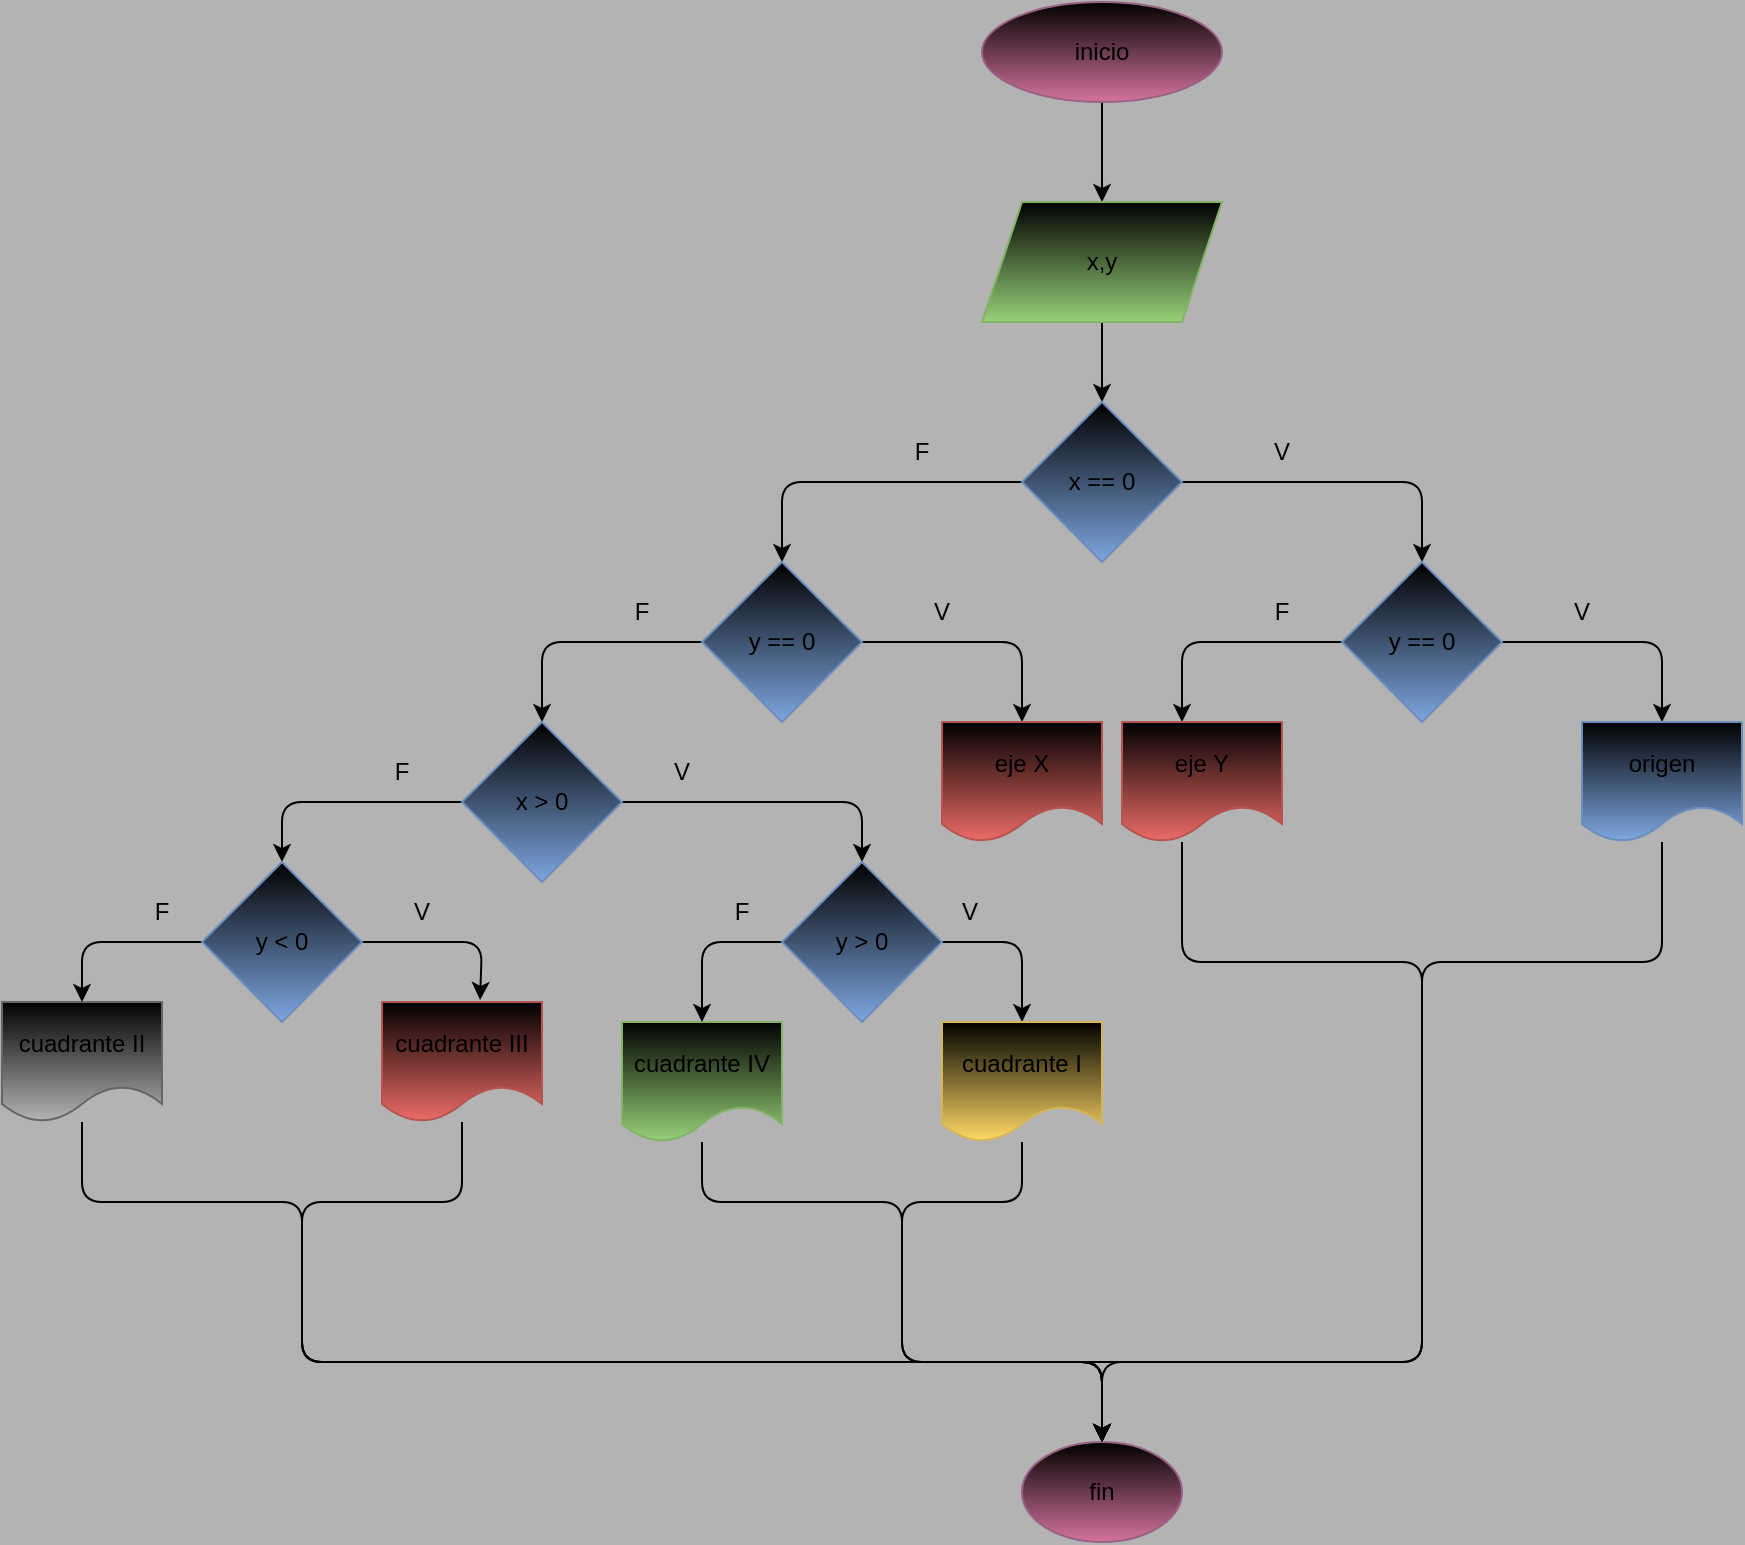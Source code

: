 <mxfile>
    <diagram id="5LquKadr7rG5nD2s-f8d" name="Página-1">
        <mxGraphModel dx="1489" dy="411" grid="1" gridSize="10" guides="1" tooltips="1" connect="1" arrows="1" fold="1" page="1" pageScale="1" pageWidth="827" pageHeight="1169" background="#B3B3B3" math="0" shadow="0">
            <root>
                <mxCell id="0"/>
                <mxCell id="1" parent="0"/>
                <mxCell id="4" style="edgeStyle=none;html=1;entryX=0.5;entryY=0;entryDx=0;entryDy=0;" parent="1" source="2" target="6" edge="1">
                    <mxGeometry relative="1" as="geometry">
                        <mxPoint x="320" y="130" as="targetPoint"/>
                    </mxGeometry>
                </mxCell>
                <mxCell id="2" value="inicio" style="ellipse;whiteSpace=wrap;html=1;fillColor=#000000;gradientColor=#d5739d;strokeColor=#996185;" parent="1" vertex="1">
                    <mxGeometry x="420" y="40" width="120" height="50" as="geometry"/>
                </mxCell>
                <mxCell id="7" style="edgeStyle=none;html=1;entryX=0.5;entryY=0;entryDx=0;entryDy=0;" parent="1" source="6" edge="1">
                    <mxGeometry relative="1" as="geometry">
                        <mxPoint x="480" y="240" as="targetPoint"/>
                    </mxGeometry>
                </mxCell>
                <mxCell id="6" value="x,y" style="shape=parallelogram;perimeter=parallelogramPerimeter;whiteSpace=wrap;html=1;fixedSize=1;fillColor=#000000;gradientColor=#97d077;strokeColor=#82b366;" parent="1" vertex="1">
                    <mxGeometry x="420" y="140" width="120" height="60" as="geometry"/>
                </mxCell>
                <mxCell id="9" style="edgeStyle=none;html=1;" parent="1" edge="1">
                    <mxGeometry relative="1" as="geometry">
                        <mxPoint x="640" y="320" as="targetPoint"/>
                        <mxPoint x="520" y="280" as="sourcePoint"/>
                        <Array as="points">
                            <mxPoint x="640" y="280"/>
                        </Array>
                    </mxGeometry>
                </mxCell>
                <mxCell id="10" style="edgeStyle=none;html=1;" parent="1" edge="1">
                    <mxGeometry relative="1" as="geometry">
                        <mxPoint x="320" y="320" as="targetPoint"/>
                        <mxPoint x="440" y="280" as="sourcePoint"/>
                        <Array as="points">
                            <mxPoint x="320" y="280"/>
                        </Array>
                    </mxGeometry>
                </mxCell>
                <mxCell id="11" value="F" style="text;strokeColor=none;align=center;fillColor=none;html=1;verticalAlign=middle;whiteSpace=wrap;rounded=0;" parent="1" vertex="1">
                    <mxGeometry x="360" y="250" width="60" height="30" as="geometry"/>
                </mxCell>
                <mxCell id="13" value="V" style="text;strokeColor=none;align=center;fillColor=none;html=1;verticalAlign=middle;whiteSpace=wrap;rounded=0;" parent="1" vertex="1">
                    <mxGeometry x="540" y="250" width="60" height="30" as="geometry"/>
                </mxCell>
                <mxCell id="15" style="edgeStyle=none;html=1;" parent="1" edge="1">
                    <mxGeometry relative="1" as="geometry">
                        <mxPoint x="200" y="400" as="targetPoint"/>
                        <mxPoint x="280" y="360" as="sourcePoint"/>
                        <Array as="points">
                            <mxPoint x="200" y="360"/>
                            <mxPoint x="200" y="400"/>
                        </Array>
                    </mxGeometry>
                </mxCell>
                <mxCell id="16" style="edgeStyle=none;html=1;" parent="1" edge="1">
                    <mxGeometry relative="1" as="geometry">
                        <mxPoint x="440" y="400" as="targetPoint"/>
                        <mxPoint x="360" y="360" as="sourcePoint"/>
                        <Array as="points">
                            <mxPoint x="440" y="360"/>
                        </Array>
                    </mxGeometry>
                </mxCell>
                <mxCell id="17" value="F" style="text;strokeColor=none;align=center;fillColor=none;html=1;verticalAlign=middle;whiteSpace=wrap;rounded=0;" parent="1" vertex="1">
                    <mxGeometry x="220" y="330" width="60" height="30" as="geometry"/>
                </mxCell>
                <mxCell id="18" value="V" style="text;strokeColor=none;align=center;fillColor=none;html=1;verticalAlign=middle;whiteSpace=wrap;rounded=0;" parent="1" vertex="1">
                    <mxGeometry x="370" y="330" width="60" height="30" as="geometry"/>
                </mxCell>
                <mxCell id="21" style="edgeStyle=none;html=1;exitX=0;exitY=1;exitDx=0;exitDy=0;entryX=0.5;entryY=0;entryDx=0;entryDy=0;" parent="1" source="23" target="40" edge="1">
                    <mxGeometry relative="1" as="geometry">
                        <mxPoint x="320" y="480" as="targetPoint"/>
                        <Array as="points">
                            <mxPoint x="360" y="440"/>
                        </Array>
                    </mxGeometry>
                </mxCell>
                <mxCell id="23" value="V" style="text;strokeColor=none;align=center;fillColor=none;html=1;verticalAlign=middle;whiteSpace=wrap;rounded=0;" parent="1" vertex="1">
                    <mxGeometry x="240" y="410" width="60" height="30" as="geometry"/>
                </mxCell>
                <mxCell id="31" style="edgeStyle=none;html=1;entryX=0.5;entryY=0;entryDx=0;entryDy=0;" parent="1" source="45" target="32" edge="1">
                    <mxGeometry relative="1" as="geometry">
                        <mxPoint x="400" y="760" as="targetPoint"/>
                        <mxPoint x="720" y="700" as="sourcePoint"/>
                        <Array as="points">
                            <mxPoint x="760" y="520"/>
                            <mxPoint x="640" y="520"/>
                            <mxPoint x="640" y="720"/>
                            <mxPoint x="400" y="720"/>
                            <mxPoint x="480" y="720"/>
                        </Array>
                    </mxGeometry>
                </mxCell>
                <mxCell id="34" style="edgeStyle=none;html=1;entryX=0.5;entryY=0;entryDx=0;entryDy=0;exitX=0.375;exitY=1;exitDx=0;exitDy=0;exitPerimeter=0;" parent="1" source="46" target="32" edge="1">
                    <mxGeometry relative="1" as="geometry">
                        <mxPoint x="560" y="700" as="sourcePoint"/>
                        <Array as="points">
                            <mxPoint x="520" y="520"/>
                            <mxPoint x="640" y="520"/>
                            <mxPoint x="640" y="720"/>
                            <mxPoint x="480" y="720"/>
                        </Array>
                    </mxGeometry>
                </mxCell>
                <mxCell id="29" style="edgeStyle=none;html=1;entryX=0.5;entryY=0;entryDx=0;entryDy=0;" parent="1" source="48" target="32" edge="1">
                    <mxGeometry relative="1" as="geometry">
                        <mxPoint x="400" y="760" as="targetPoint"/>
                        <Array as="points">
                            <mxPoint x="440" y="640"/>
                            <mxPoint x="380" y="640"/>
                            <mxPoint x="380" y="720"/>
                            <mxPoint x="480" y="720"/>
                        </Array>
                    </mxGeometry>
                </mxCell>
                <mxCell id="53" style="edgeStyle=none;html=1;entryX=0.5;entryY=0;entryDx=0;entryDy=0;" parent="1" source="26" target="32" edge="1">
                    <mxGeometry relative="1" as="geometry">
                        <Array as="points">
                            <mxPoint x="160" y="640"/>
                            <mxPoint x="80" y="640"/>
                            <mxPoint x="80" y="720"/>
                            <mxPoint x="480" y="720"/>
                        </Array>
                    </mxGeometry>
                </mxCell>
                <mxCell id="26" value="cuadrante III" style="shape=document;whiteSpace=wrap;html=1;boundedLbl=1;fillColor=#000000;gradientColor=#ea6b66;strokeColor=#b85450;" parent="1" vertex="1">
                    <mxGeometry x="120" y="540" width="80" height="60" as="geometry"/>
                </mxCell>
                <mxCell id="28" style="edgeStyle=none;html=1;entryX=0.5;entryY=0;entryDx=0;entryDy=0;" parent="1" source="27" target="32" edge="1">
                    <mxGeometry relative="1" as="geometry">
                        <mxPoint x="400" y="760" as="targetPoint"/>
                        <Array as="points">
                            <mxPoint x="280" y="640"/>
                            <mxPoint x="380" y="640"/>
                            <mxPoint x="380" y="720"/>
                            <mxPoint x="480" y="720"/>
                            <mxPoint x="480" y="740"/>
                        </Array>
                    </mxGeometry>
                </mxCell>
                <mxCell id="27" value="cuadrante IV" style="shape=document;whiteSpace=wrap;html=1;boundedLbl=1;fillColor=#000000;gradientColor=#97d077;strokeColor=#82b366;" parent="1" vertex="1">
                    <mxGeometry x="240" y="550" width="80" height="60" as="geometry"/>
                </mxCell>
                <mxCell id="32" value="fin" style="ellipse;whiteSpace=wrap;html=1;fillColor=#000000;gradientColor=#d5739d;strokeColor=#996185;" parent="1" vertex="1">
                    <mxGeometry x="440" y="760" width="80" height="50" as="geometry"/>
                </mxCell>
                <mxCell id="36" style="edgeStyle=none;html=1;entryX=0.5;entryY=0;entryDx=0;entryDy=0;" parent="1" target="32" edge="1">
                    <mxGeometry relative="1" as="geometry">
                        <mxPoint x="80" y="700" as="sourcePoint"/>
                        <Array as="points">
                            <mxPoint x="80" y="720"/>
                            <mxPoint x="480" y="720"/>
                        </Array>
                    </mxGeometry>
                </mxCell>
                <mxCell id="37" value="y == 0" style="rhombus;whiteSpace=wrap;html=1;fillColor=#000000;gradientColor=#7ea6e0;strokeColor=#6c8ebf;" parent="1" vertex="1">
                    <mxGeometry x="280" y="320" width="80" height="80" as="geometry"/>
                </mxCell>
                <mxCell id="39" value="x == 0" style="rhombus;whiteSpace=wrap;html=1;fillColor=#000000;gradientColor=#7ea6e0;strokeColor=#6c8ebf;" parent="1" vertex="1">
                    <mxGeometry x="440" y="240" width="80" height="80" as="geometry"/>
                </mxCell>
                <mxCell id="50" style="edgeStyle=none;html=1;entryX=0.5;entryY=0;entryDx=0;entryDy=0;" parent="1" source="40" target="48" edge="1">
                    <mxGeometry relative="1" as="geometry">
                        <Array as="points">
                            <mxPoint x="440" y="510"/>
                        </Array>
                    </mxGeometry>
                </mxCell>
                <mxCell id="51" style="edgeStyle=none;html=1;entryX=0.5;entryY=0;entryDx=0;entryDy=0;" parent="1" source="40" target="27" edge="1">
                    <mxGeometry relative="1" as="geometry">
                        <Array as="points">
                            <mxPoint x="280" y="510"/>
                        </Array>
                    </mxGeometry>
                </mxCell>
                <mxCell id="40" value="y &amp;gt; 0" style="rhombus;whiteSpace=wrap;html=1;fillColor=#000000;gradientColor=#7ea6e0;strokeColor=#6c8ebf;" parent="1" vertex="1">
                    <mxGeometry x="320" y="470" width="80" height="80" as="geometry"/>
                </mxCell>
                <mxCell id="44" style="edgeStyle=none;html=1;" parent="1" source="41" edge="1">
                    <mxGeometry relative="1" as="geometry">
                        <mxPoint x="760" y="400" as="targetPoint"/>
                        <Array as="points">
                            <mxPoint x="760" y="360"/>
                        </Array>
                    </mxGeometry>
                </mxCell>
                <mxCell id="63" style="edgeStyle=none;html=1;entryX=0.375;entryY=0;entryDx=0;entryDy=0;entryPerimeter=0;" edge="1" parent="1" source="41" target="46">
                    <mxGeometry relative="1" as="geometry">
                        <Array as="points">
                            <mxPoint x="520" y="360"/>
                        </Array>
                    </mxGeometry>
                </mxCell>
                <mxCell id="41" value="y == 0" style="rhombus;whiteSpace=wrap;html=1;fillColor=#000000;gradientColor=#7ea6e0;strokeColor=#6c8ebf;" parent="1" vertex="1">
                    <mxGeometry x="600" y="320" width="80" height="80" as="geometry"/>
                </mxCell>
                <mxCell id="58" style="edgeStyle=none;html=1;entryX=0.5;entryY=0;entryDx=0;entryDy=0;" edge="1" parent="1" source="42" target="54">
                    <mxGeometry relative="1" as="geometry">
                        <Array as="points">
                            <mxPoint x="70" y="440"/>
                        </Array>
                    </mxGeometry>
                </mxCell>
                <mxCell id="42" value="x &amp;gt; 0" style="rhombus;whiteSpace=wrap;html=1;fillColor=#000000;gradientColor=#7ea6e0;strokeColor=#6c8ebf;" parent="1" vertex="1">
                    <mxGeometry x="160" y="400" width="80" height="80" as="geometry"/>
                </mxCell>
                <mxCell id="45" value="origen" style="shape=document;whiteSpace=wrap;html=1;boundedLbl=1;fillColor=#000000;gradientColor=#7ea6e0;strokeColor=#6c8ebf;" parent="1" vertex="1">
                    <mxGeometry x="720" y="400" width="80" height="60" as="geometry"/>
                </mxCell>
                <mxCell id="46" value="eje Y" style="shape=document;whiteSpace=wrap;html=1;boundedLbl=1;fillColor=#000000;gradientColor=#ea6b66;strokeColor=#b85450;" parent="1" vertex="1">
                    <mxGeometry x="490" y="400" width="80" height="60" as="geometry"/>
                </mxCell>
                <mxCell id="52" style="edgeStyle=none;html=1;" parent="1" source="47" edge="1">
                    <mxGeometry relative="1" as="geometry">
                        <mxPoint x="480" y="760" as="targetPoint"/>
                        <Array as="points">
                            <mxPoint x="-30" y="640"/>
                            <mxPoint x="80" y="640"/>
                            <mxPoint x="80" y="720"/>
                            <mxPoint x="480" y="720"/>
                        </Array>
                    </mxGeometry>
                </mxCell>
                <mxCell id="47" value="cuadrante II" style="shape=document;whiteSpace=wrap;html=1;boundedLbl=1;fillColor=#000000;gradientColor=#b3b3b3;strokeColor=#666666;" parent="1" vertex="1">
                    <mxGeometry x="-70" y="540" width="80" height="60" as="geometry"/>
                </mxCell>
                <mxCell id="48" value="cuadrante I" style="shape=document;whiteSpace=wrap;html=1;boundedLbl=1;fillColor=#000000;gradientColor=#ffd966;strokeColor=#d6b656;" parent="1" vertex="1">
                    <mxGeometry x="400" y="550" width="80" height="60" as="geometry"/>
                </mxCell>
                <mxCell id="49" value="eje X" style="shape=document;whiteSpace=wrap;html=1;boundedLbl=1;fillColor=#000000;gradientColor=#ea6b66;strokeColor=#b85450;" parent="1" vertex="1">
                    <mxGeometry x="400" y="400" width="80" height="60" as="geometry"/>
                </mxCell>
                <mxCell id="55" style="edgeStyle=none;html=1;entryX=0.613;entryY=-0.017;entryDx=0;entryDy=0;entryPerimeter=0;" edge="1" parent="1" source="54" target="26">
                    <mxGeometry relative="1" as="geometry">
                        <Array as="points">
                            <mxPoint x="170" y="510"/>
                        </Array>
                    </mxGeometry>
                </mxCell>
                <mxCell id="56" style="edgeStyle=none;html=1;entryX=0.5;entryY=0;entryDx=0;entryDy=0;" edge="1" parent="1" source="54" target="47">
                    <mxGeometry relative="1" as="geometry">
                        <Array as="points">
                            <mxPoint x="-30" y="510"/>
                        </Array>
                    </mxGeometry>
                </mxCell>
                <mxCell id="54" value="y &amp;lt; 0" style="rhombus;whiteSpace=wrap;html=1;fillColor=#000000;gradientColor=#7ea6e0;strokeColor=#6c8ebf;" vertex="1" parent="1">
                    <mxGeometry x="30" y="470" width="80" height="80" as="geometry"/>
                </mxCell>
                <mxCell id="59" value="F" style="text;strokeColor=none;align=center;fillColor=none;html=1;verticalAlign=middle;whiteSpace=wrap;rounded=0;" vertex="1" parent="1">
                    <mxGeometry x="100" y="410" width="60" height="30" as="geometry"/>
                </mxCell>
                <mxCell id="61" value="V" style="text;strokeColor=none;align=center;fillColor=none;html=1;verticalAlign=middle;whiteSpace=wrap;rounded=0;" vertex="1" parent="1">
                    <mxGeometry x="690" y="330" width="60" height="30" as="geometry"/>
                </mxCell>
                <mxCell id="64" value="F" style="text;strokeColor=none;align=center;fillColor=none;html=1;verticalAlign=middle;whiteSpace=wrap;rounded=0;" vertex="1" parent="1">
                    <mxGeometry x="540" y="330" width="60" height="30" as="geometry"/>
                </mxCell>
                <mxCell id="65" value="F" style="text;strokeColor=none;align=center;fillColor=none;html=1;verticalAlign=middle;whiteSpace=wrap;rounded=0;" vertex="1" parent="1">
                    <mxGeometry x="-20" y="480" width="60" height="30" as="geometry"/>
                </mxCell>
                <mxCell id="66" value="V" style="text;strokeColor=none;align=center;fillColor=none;html=1;verticalAlign=middle;whiteSpace=wrap;rounded=0;" vertex="1" parent="1">
                    <mxGeometry x="110" y="480" width="60" height="30" as="geometry"/>
                </mxCell>
                <mxCell id="67" value="F" style="text;strokeColor=none;align=center;fillColor=none;html=1;verticalAlign=middle;whiteSpace=wrap;rounded=0;" vertex="1" parent="1">
                    <mxGeometry x="270" y="480" width="60" height="30" as="geometry"/>
                </mxCell>
                <mxCell id="68" value="V" style="text;strokeColor=none;align=center;fillColor=none;html=1;verticalAlign=middle;whiteSpace=wrap;rounded=0;" vertex="1" parent="1">
                    <mxGeometry x="384" y="480" width="60" height="30" as="geometry"/>
                </mxCell>
            </root>
        </mxGraphModel>
    </diagram>
</mxfile>